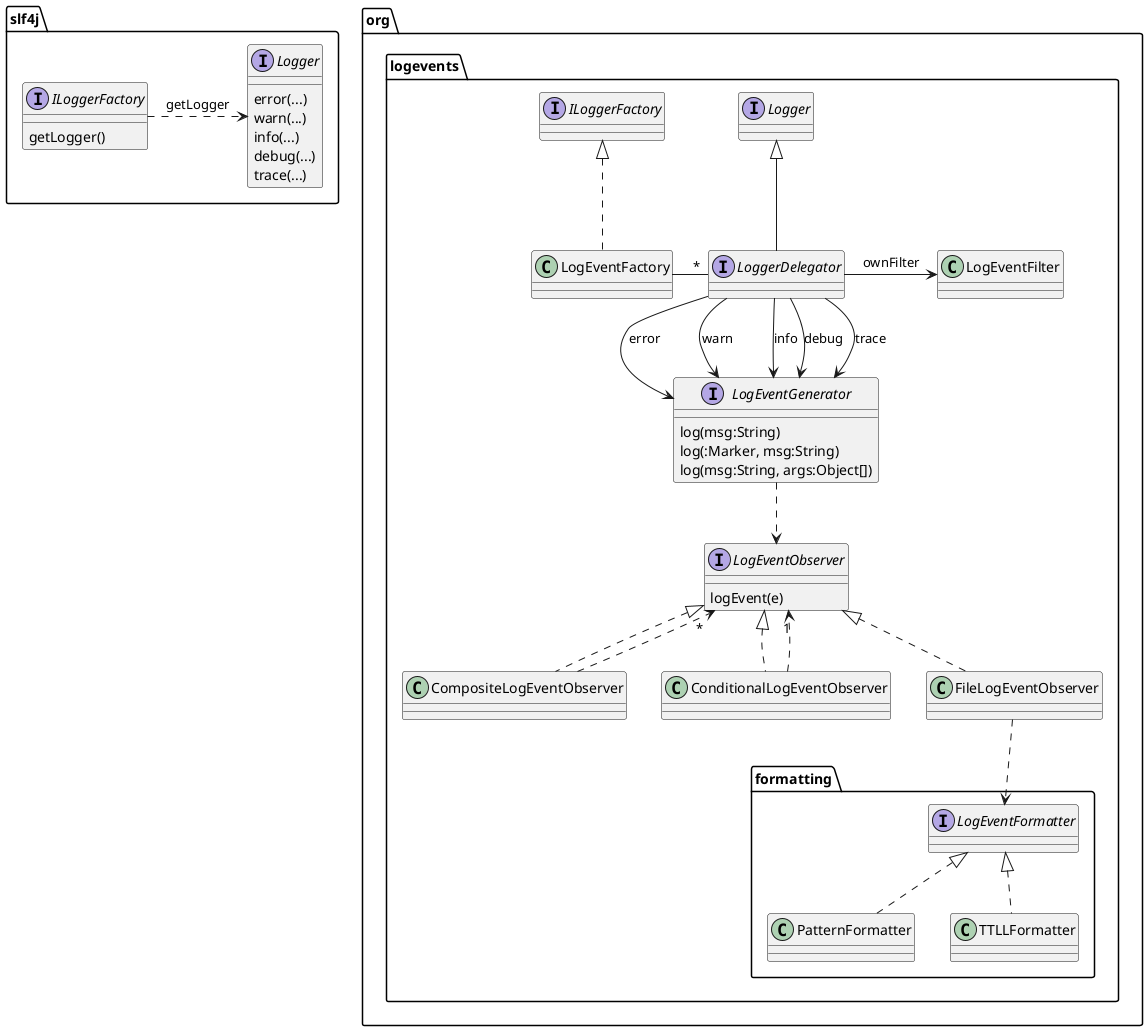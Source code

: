 @startuml

package "slf4j" {
  interface ILoggerFactory {
    getLogger()
  }
  interface Logger {
    error(...)
    warn(...)
    info(...)
    debug(...)
    trace(...)
  }
  ILoggerFactory .right.> Logger: getLogger
}

package "org.logevents" {

	interface LoggerDelegator extends Logger
    class LogEventFilter
    LoggerDelegator -right-> LogEventFilter: ownFilter

	class LogEventFactory implements ILoggerFactory

	LogEventFactory -right- "*" LoggerDelegator

	interface LogEventGenerator {
	    log(msg:String)
	    log(:Marker, msg:String)
	    log(msg:String, args:Object[])
	}
	LoggerDelegator --> LogEventGenerator: error
	LoggerDelegator --> LogEventGenerator: warn
	LoggerDelegator --> LogEventGenerator: info
	LoggerDelegator --> LogEventGenerator: debug
	LoggerDelegator --> LogEventGenerator: trace

	interface LogEventObserver {
	  logEvent(e)
	}
	LogEventGenerator ..> LogEventObserver

	class CompositeLogEventObserver implements LogEventObserver
	class ConditionalLogEventObserver implements LogEventObserver
	class FileLogEventObserver implements LogEventObserver
	CompositeLogEventObserver ..> "*" LogEventObserver
	ConditionalLogEventObserver ..> "1" LogEventObserver


	package "formatting" {
		interface LogEventFormatter
		FileLogEventObserver ..> LogEventFormatter
		class PatternFormatter implements LogEventFormatter
        class TTLLFormatter implements LogEventFormatter
	}

}

@enduml
